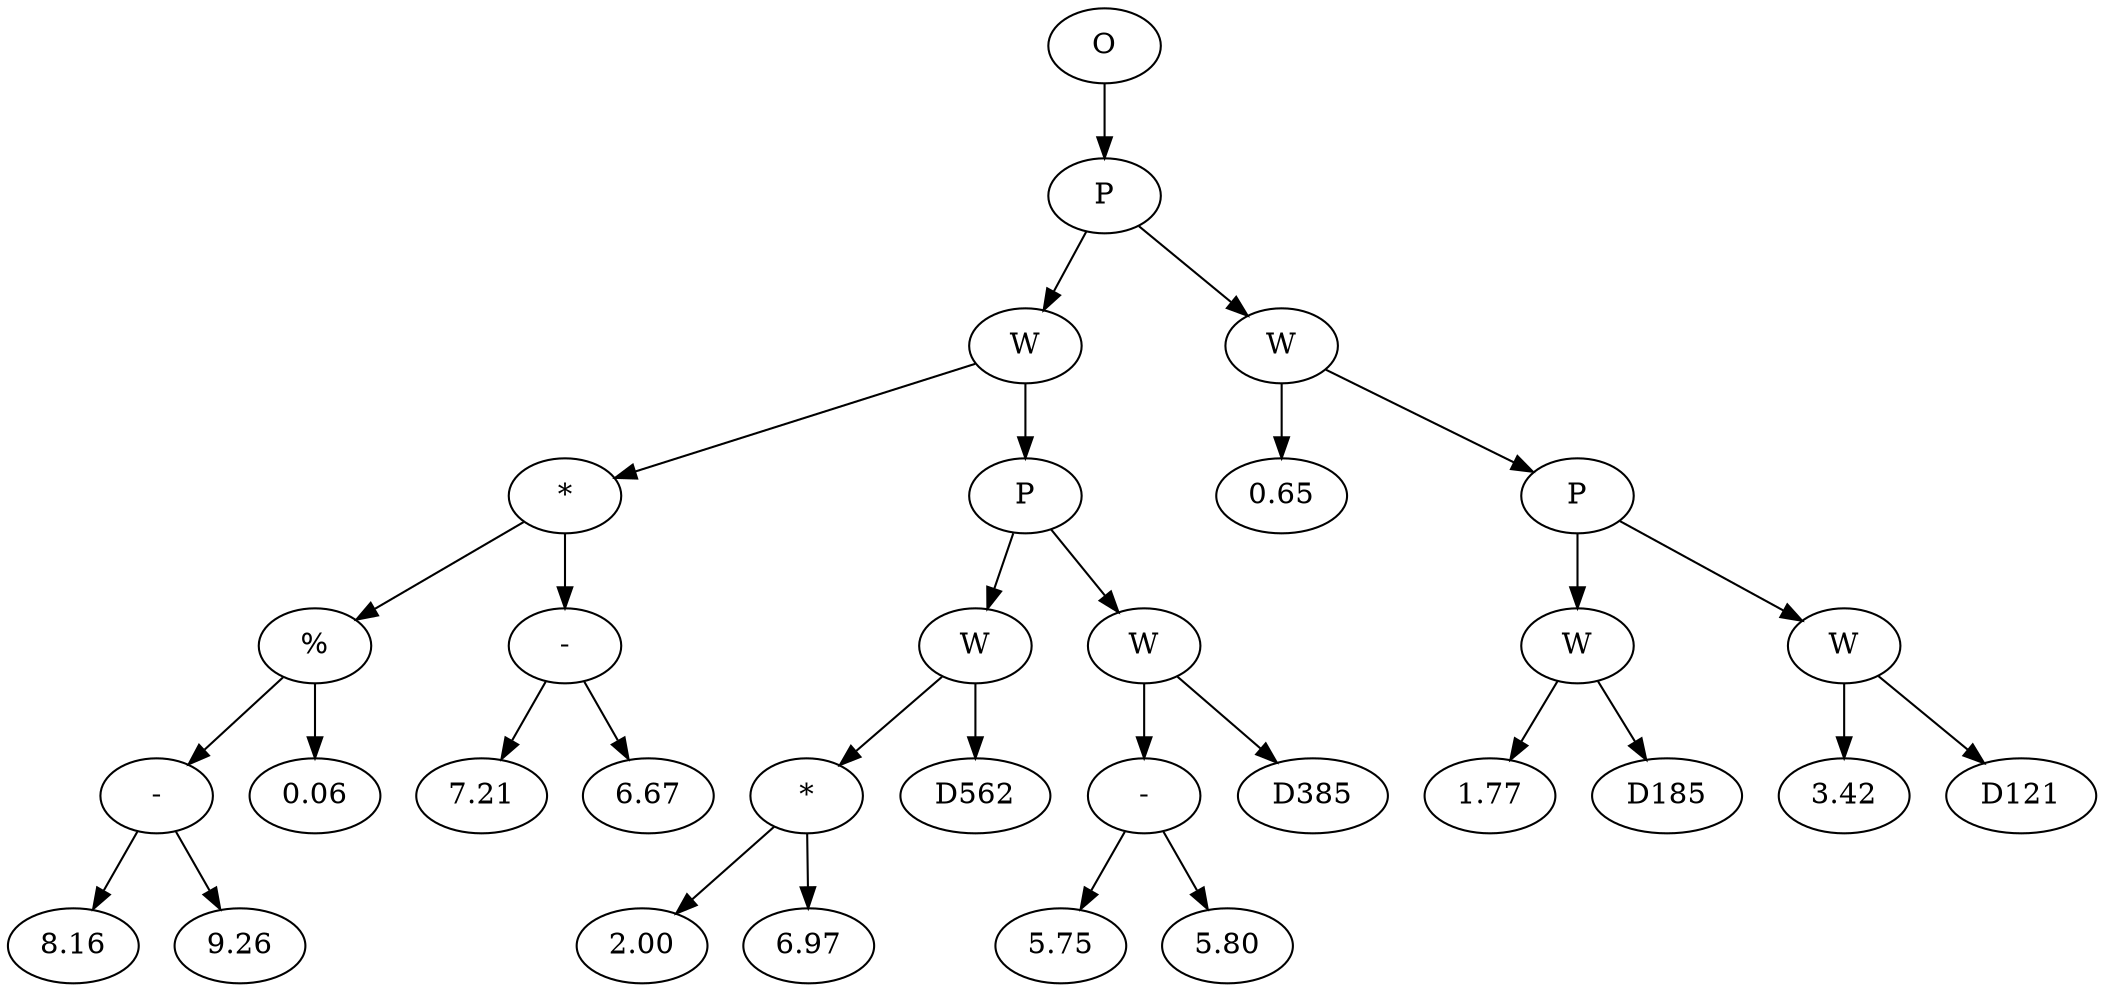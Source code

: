 // Tree
digraph {
	2964682 [label=O]
	2964683 [label=P]
	2964682 -> 2964683
	2964684 [label=W]
	2964683 -> 2964684
	2964685 [label="*"]
	2964684 -> 2964685
	2964686 [label="%"]
	2964685 -> 2964686
	2964687 [label="-"]
	2964686 -> 2964687
	2964688 [label=8.16]
	2964687 -> 2964688
	2964689 [label=9.26]
	2964687 -> 2964689
	2964690 [label=0.06]
	2964686 -> 2964690
	2964691 [label="-"]
	2964685 -> 2964691
	2964692 [label=7.21]
	2964691 -> 2964692
	2964693 [label=6.67]
	2964691 -> 2964693
	2964694 [label=P]
	2964684 -> 2964694
	2964695 [label=W]
	2964694 -> 2964695
	2964696 [label="*"]
	2964695 -> 2964696
	2964697 [label=2.00]
	2964696 -> 2964697
	2964698 [label=6.97]
	2964696 -> 2964698
	2964699 [label=D562]
	2964695 -> 2964699
	2964700 [label=W]
	2964694 -> 2964700
	2964701 [label="-"]
	2964700 -> 2964701
	2964702 [label=5.75]
	2964701 -> 2964702
	2964703 [label=5.80]
	2964701 -> 2964703
	2964704 [label=D385]
	2964700 -> 2964704
	2964705 [label=W]
	2964683 -> 2964705
	2964706 [label=0.65]
	2964705 -> 2964706
	2964707 [label=P]
	2964705 -> 2964707
	2964708 [label=W]
	2964707 -> 2964708
	2964709 [label=1.77]
	2964708 -> 2964709
	2964710 [label=D185]
	2964708 -> 2964710
	2964711 [label=W]
	2964707 -> 2964711
	2964712 [label=3.42]
	2964711 -> 2964712
	2964713 [label=D121]
	2964711 -> 2964713
}
